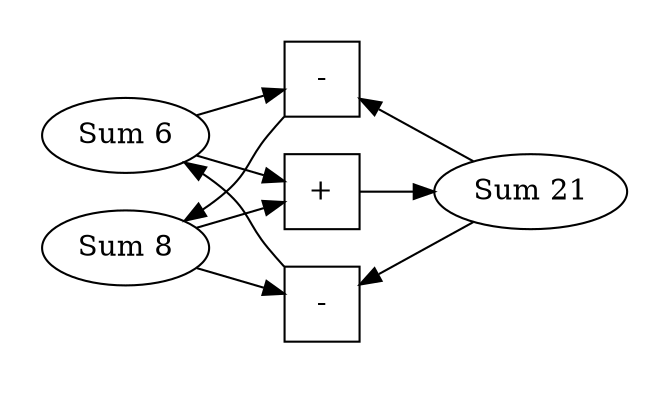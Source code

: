 digraph "bidirectional-addition" {
    graph [rankdir=LR];
    subgraph cluster_0 {
        graph [style=invis];
        graph [style=invis];
        a [label="Sum 6"];
        b [label="Sum 8"];
    }
    subgraph cluster_1 {
        graph [style=invis];
        graph [style=invis];
        min1 [label="-",shape=square];
        plus [label="+",shape=square];
        min2 [label="-",shape=square];
    }
    subgraph cluster_2 {
        graph [style=invis];
        graph [style=invis];
        c [label="Sum 21"];
    }
    a -> plus [weight=50];
    a -> min1 [weight=50];
    b -> plus [weight=50];
    b -> min2 [weight=50];
    c -> min1;
    c -> min2;
    min1 -> b [weight=50];
    min2 -> a [weight=50];
    plus -> c [weight=50];
    a -> c [style=invis
           ,weight=0
           ,minlen=2];
    b -> c [style=invis
           ,weight=0
           ,minlen=2];
}